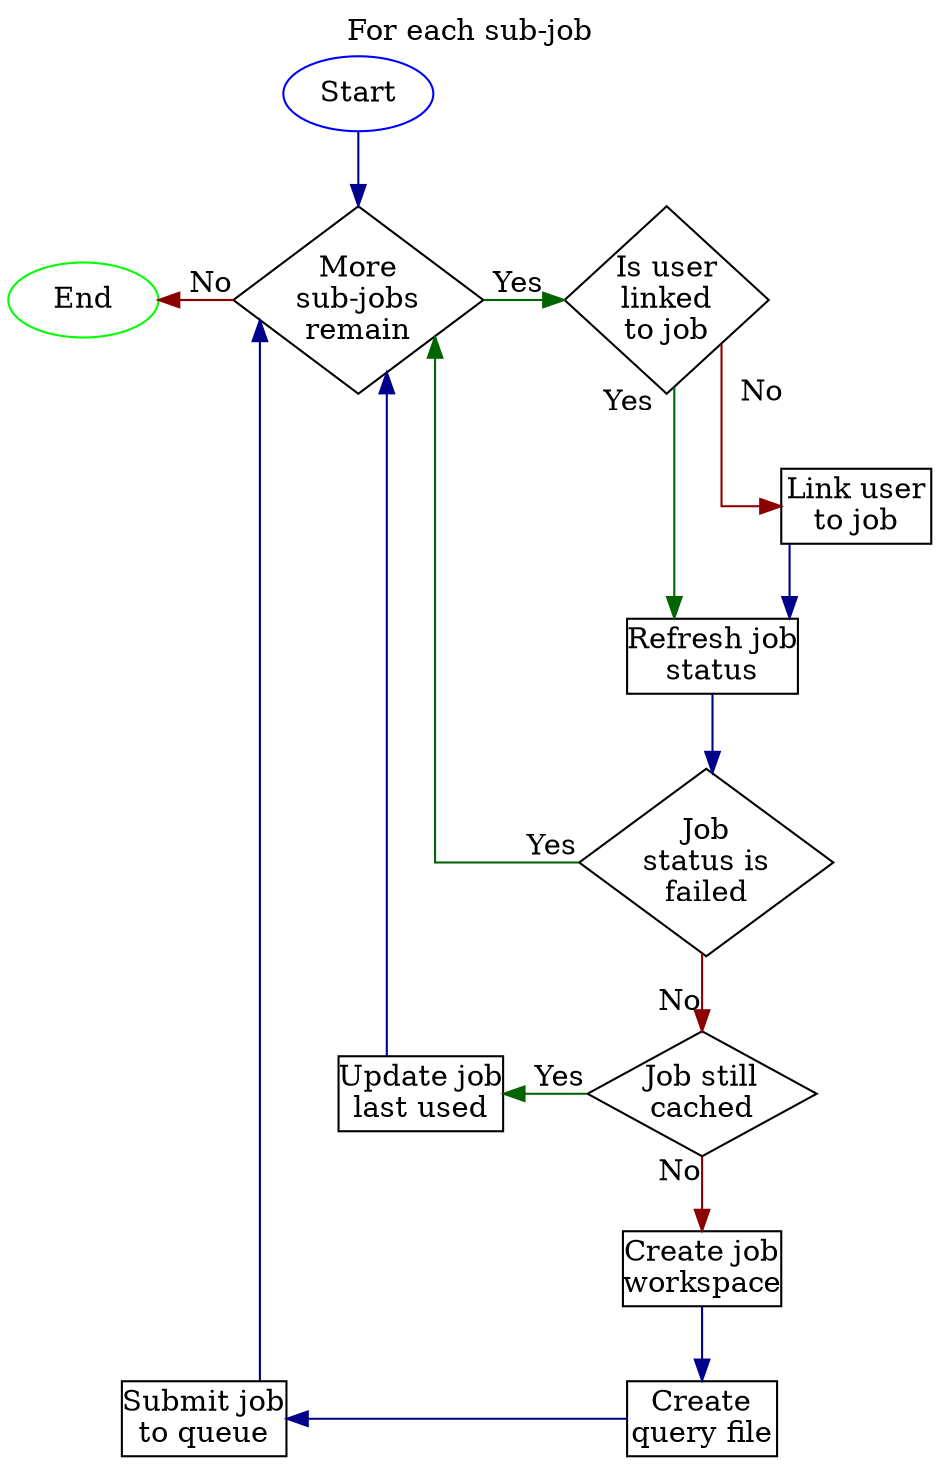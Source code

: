 digraph {
  splines=ortho
  nodesep=0.5
  node[shape=rect, margin=0, width=1]
  edge[color=darkblue]

  // Nodes
  Start           [shape=oval, color=blue]
  Remaining       [label="More\nsub-jobs\nremain", shape=diamond]
  CreateWorkspace [label="Create job\nworkspace"]
  CreateQueryFile [label="Create\nquery file"]
  SubmitToQueue   [label="Submit job\nto queue"]
  UpdateLastUsed  [label="Update job\nlast used"]
  StillCached     [label="Job still\ncached", shape=diamond]
  RefreshStatus   [label="Refresh job\nstatus"]
  StatusFailed    [label="Job\nstatus is\nfailed", shape=diamond]
  LinkUser        [label="Link user\nto job"]
  IsUserLinked    [label="Is user\nlinked\nto job", shape=diamond]
  End             [shape=oval, color=green]

  // Links
  Start           -> Remaining
  Remaining       -> IsUserLinked    [taillabel=" Yes", color=darkgreen]
  IsUserLinked    -> LinkUser        [taillabel="\n  No", color=darkred]
  IsUserLinked    -> RefreshStatus   [taillabel="Yes  ", color=darkgreen]
  LinkUser        -> RefreshStatus
  RefreshStatus   -> StatusFailed
  StatusFailed    -> Remaining       [taillabel="Yes", color=darkgreen, constraint=false]
  StatusFailed    -> StillCached     [taillabel="\nNo", color=darkred]
  UpdateLastUsed  -> StillCached     [headlabel="Yes", color=darkgreen, dir=back]
  StillCached     -> CreateWorkspace [taillabel="No", color=darkred]
  CreateWorkspace -> CreateQueryFile
  SubmitToQueue   -> CreateQueryFile [dir=back, constraint=false]
  SubmitToQueue   -> Remaining
  UpdateLastUsed  -> Remaining
  End             -> Remaining       [headlabel="No", color=darkred, dir=back]

  // Layout
  {
    rank=same;
    StillCached
    UpdateLastUsed
  }
  {
    rank=same
    CreateQueryFile
    SubmitToQueue
  }
  {
    rank=same
    Remaining
    End
    IsUserLinked
  }

  label="For each sub-job"
  labelloc="t"
}